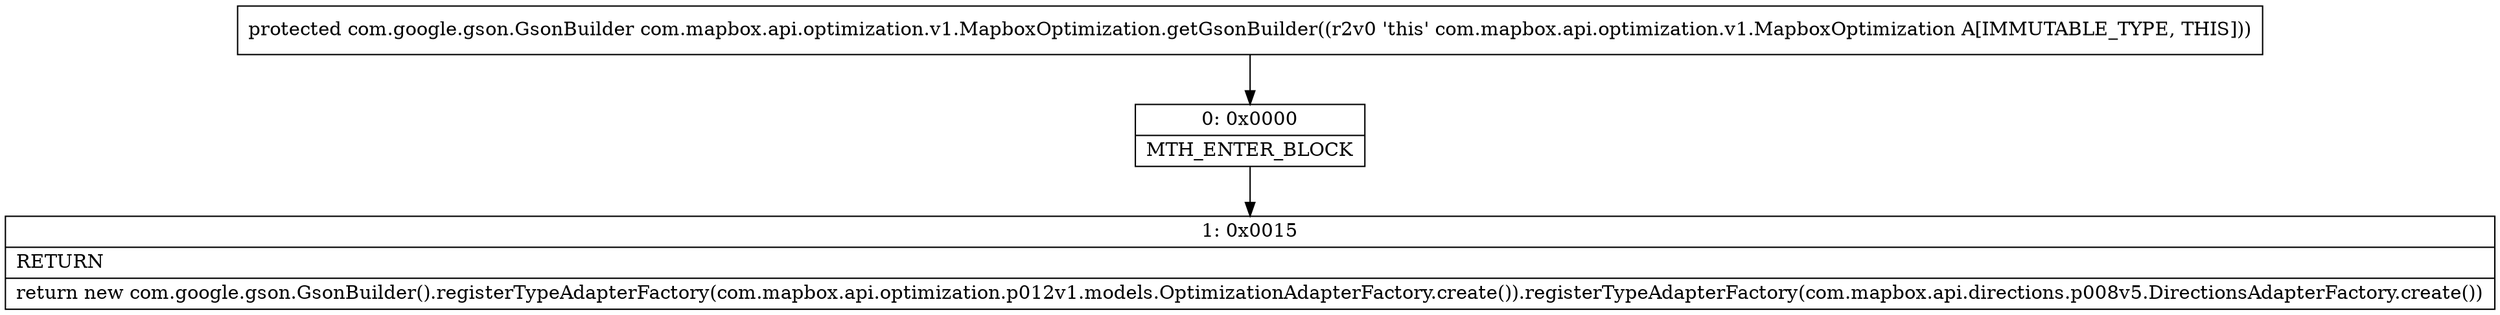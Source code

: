 digraph "CFG forcom.mapbox.api.optimization.v1.MapboxOptimization.getGsonBuilder()Lcom\/google\/gson\/GsonBuilder;" {
Node_0 [shape=record,label="{0\:\ 0x0000|MTH_ENTER_BLOCK\l}"];
Node_1 [shape=record,label="{1\:\ 0x0015|RETURN\l|return new com.google.gson.GsonBuilder().registerTypeAdapterFactory(com.mapbox.api.optimization.p012v1.models.OptimizationAdapterFactory.create()).registerTypeAdapterFactory(com.mapbox.api.directions.p008v5.DirectionsAdapterFactory.create())\l}"];
MethodNode[shape=record,label="{protected com.google.gson.GsonBuilder com.mapbox.api.optimization.v1.MapboxOptimization.getGsonBuilder((r2v0 'this' com.mapbox.api.optimization.v1.MapboxOptimization A[IMMUTABLE_TYPE, THIS])) }"];
MethodNode -> Node_0;
Node_0 -> Node_1;
}

